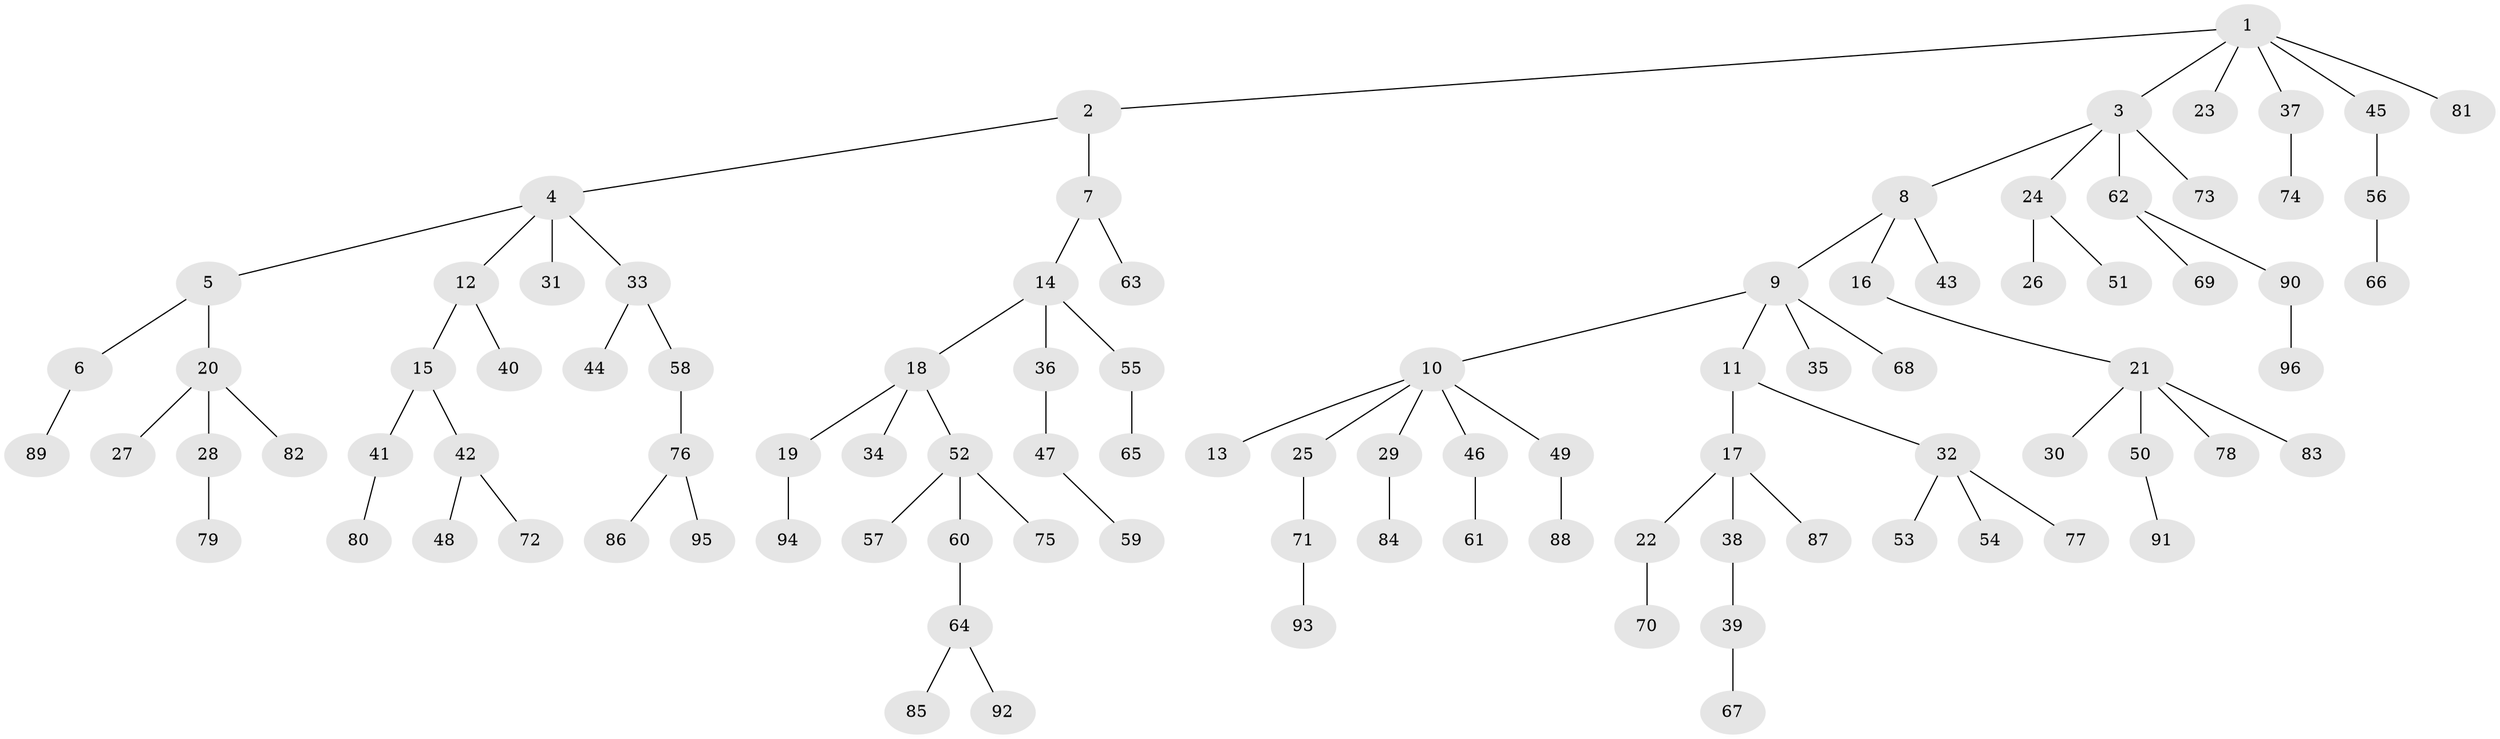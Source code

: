 // Generated by graph-tools (version 1.1) at 2025/15/03/09/25 04:15:40]
// undirected, 96 vertices, 95 edges
graph export_dot {
graph [start="1"]
  node [color=gray90,style=filled];
  1;
  2;
  3;
  4;
  5;
  6;
  7;
  8;
  9;
  10;
  11;
  12;
  13;
  14;
  15;
  16;
  17;
  18;
  19;
  20;
  21;
  22;
  23;
  24;
  25;
  26;
  27;
  28;
  29;
  30;
  31;
  32;
  33;
  34;
  35;
  36;
  37;
  38;
  39;
  40;
  41;
  42;
  43;
  44;
  45;
  46;
  47;
  48;
  49;
  50;
  51;
  52;
  53;
  54;
  55;
  56;
  57;
  58;
  59;
  60;
  61;
  62;
  63;
  64;
  65;
  66;
  67;
  68;
  69;
  70;
  71;
  72;
  73;
  74;
  75;
  76;
  77;
  78;
  79;
  80;
  81;
  82;
  83;
  84;
  85;
  86;
  87;
  88;
  89;
  90;
  91;
  92;
  93;
  94;
  95;
  96;
  1 -- 2;
  1 -- 3;
  1 -- 23;
  1 -- 37;
  1 -- 45;
  1 -- 81;
  2 -- 4;
  2 -- 7;
  3 -- 8;
  3 -- 24;
  3 -- 62;
  3 -- 73;
  4 -- 5;
  4 -- 12;
  4 -- 31;
  4 -- 33;
  5 -- 6;
  5 -- 20;
  6 -- 89;
  7 -- 14;
  7 -- 63;
  8 -- 9;
  8 -- 16;
  8 -- 43;
  9 -- 10;
  9 -- 11;
  9 -- 35;
  9 -- 68;
  10 -- 13;
  10 -- 25;
  10 -- 29;
  10 -- 46;
  10 -- 49;
  11 -- 17;
  11 -- 32;
  12 -- 15;
  12 -- 40;
  14 -- 18;
  14 -- 36;
  14 -- 55;
  15 -- 41;
  15 -- 42;
  16 -- 21;
  17 -- 22;
  17 -- 38;
  17 -- 87;
  18 -- 19;
  18 -- 34;
  18 -- 52;
  19 -- 94;
  20 -- 27;
  20 -- 28;
  20 -- 82;
  21 -- 30;
  21 -- 50;
  21 -- 78;
  21 -- 83;
  22 -- 70;
  24 -- 26;
  24 -- 51;
  25 -- 71;
  28 -- 79;
  29 -- 84;
  32 -- 53;
  32 -- 54;
  32 -- 77;
  33 -- 44;
  33 -- 58;
  36 -- 47;
  37 -- 74;
  38 -- 39;
  39 -- 67;
  41 -- 80;
  42 -- 48;
  42 -- 72;
  45 -- 56;
  46 -- 61;
  47 -- 59;
  49 -- 88;
  50 -- 91;
  52 -- 57;
  52 -- 60;
  52 -- 75;
  55 -- 65;
  56 -- 66;
  58 -- 76;
  60 -- 64;
  62 -- 69;
  62 -- 90;
  64 -- 85;
  64 -- 92;
  71 -- 93;
  76 -- 86;
  76 -- 95;
  90 -- 96;
}
